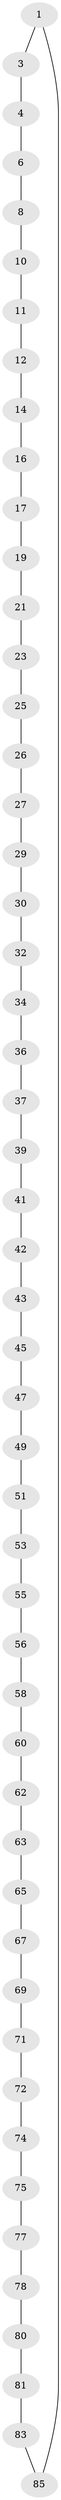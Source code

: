 // Generated by graph-tools (version 1.1) at 2025/24/03/03/25 07:24:20]
// undirected, 51 vertices, 51 edges
graph export_dot {
graph [start="1"]
  node [color=gray90,style=filled];
  1 [super="+2"];
  3;
  4 [super="+5"];
  6 [super="+7"];
  8 [super="+9"];
  10;
  11;
  12 [super="+13"];
  14 [super="+15"];
  16;
  17 [super="+18"];
  19 [super="+20"];
  21 [super="+22"];
  23 [super="+24"];
  25;
  26;
  27 [super="+28"];
  29;
  30 [super="+31"];
  32 [super="+33"];
  34 [super="+35"];
  36;
  37 [super="+38"];
  39 [super="+40"];
  41;
  42;
  43 [super="+44"];
  45 [super="+46"];
  47 [super="+48"];
  49 [super="+50"];
  51 [super="+52"];
  53 [super="+54"];
  55;
  56 [super="+57"];
  58 [super="+59"];
  60 [super="+61"];
  62;
  63 [super="+64"];
  65 [super="+66"];
  67 [super="+68"];
  69 [super="+70"];
  71;
  72 [super="+73"];
  74;
  75 [super="+76"];
  77;
  78 [super="+79"];
  80;
  81 [super="+82"];
  83 [super="+84"];
  85;
  1 -- 85;
  1 -- 3;
  3 -- 4;
  4 -- 6;
  6 -- 8;
  8 -- 10;
  10 -- 11;
  11 -- 12;
  12 -- 14;
  14 -- 16;
  16 -- 17;
  17 -- 19;
  19 -- 21;
  21 -- 23;
  23 -- 25;
  25 -- 26;
  26 -- 27;
  27 -- 29;
  29 -- 30;
  30 -- 32;
  32 -- 34;
  34 -- 36;
  36 -- 37;
  37 -- 39;
  39 -- 41;
  41 -- 42;
  42 -- 43;
  43 -- 45;
  45 -- 47;
  47 -- 49;
  49 -- 51;
  51 -- 53;
  53 -- 55;
  55 -- 56;
  56 -- 58;
  58 -- 60;
  60 -- 62;
  62 -- 63;
  63 -- 65;
  65 -- 67;
  67 -- 69;
  69 -- 71;
  71 -- 72;
  72 -- 74;
  74 -- 75;
  75 -- 77;
  77 -- 78;
  78 -- 80;
  80 -- 81;
  81 -- 83;
  83 -- 85;
}
